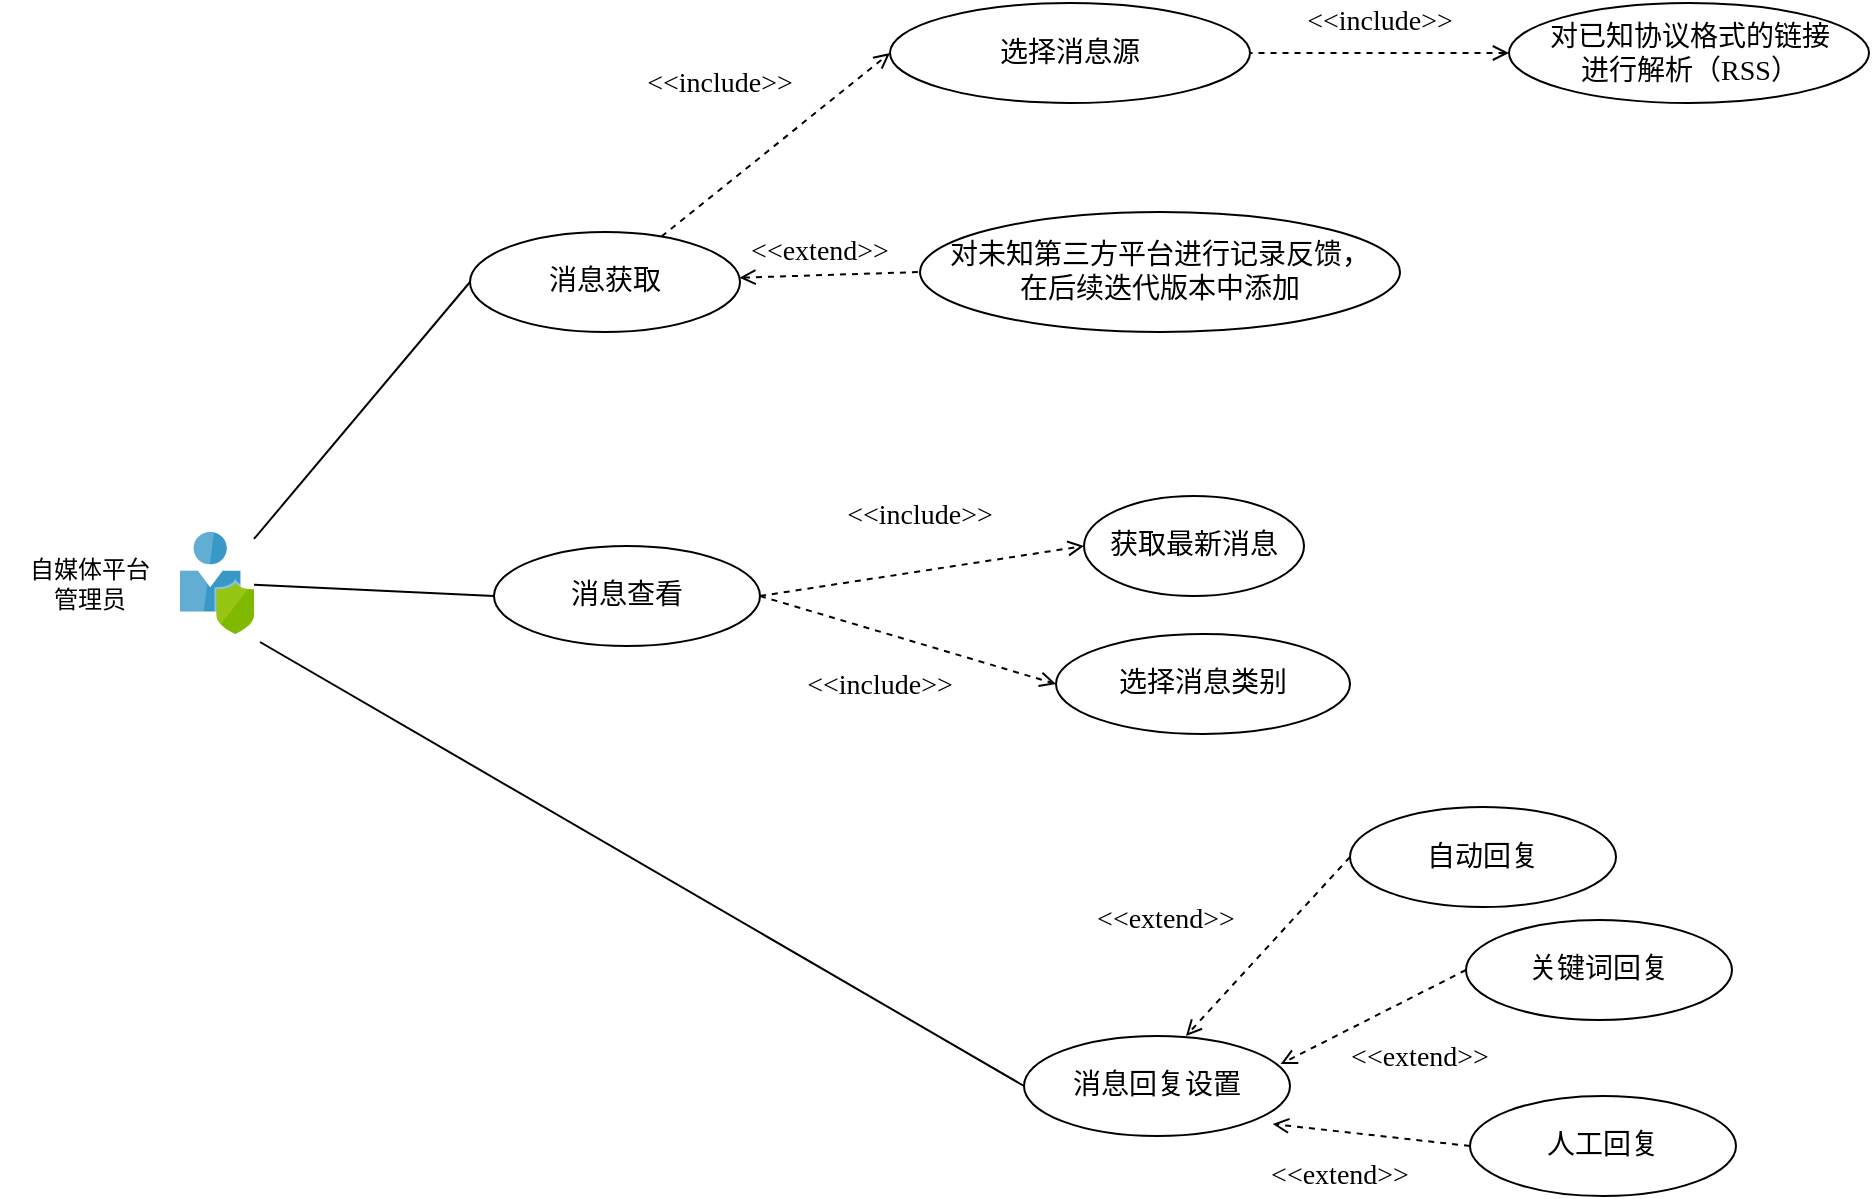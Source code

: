 <mxfile version="12.1.0" type="device" pages="1"><diagram id="kLkyTT4RMx1ix4jsi-1U" name="Page-1"><mxGraphModel dx="978" dy="717" grid="1" gridSize="10" guides="1" tooltips="1" connect="1" arrows="1" fold="1" page="1" pageScale="1" pageWidth="827" pageHeight="1169" math="0" shadow="0"><root><mxCell id="0"/><mxCell id="1" parent="0"/><mxCell id="QQKL-woPsPIZwLh6EOpK-33" style="edgeStyle=none;rounded=0;orthogonalLoop=1;jettySize=auto;html=1;endArrow=none;endFill=0;fontFamily=SF Mono;fontSize=14;entryX=0;entryY=0.5;entryDx=0;entryDy=0;" parent="1" source="QQKL-woPsPIZwLh6EOpK-35" target="QQKL-woPsPIZwLh6EOpK-48" edge="1"><mxGeometry relative="1" as="geometry"><mxPoint x="280" y="425" as="targetPoint"/></mxGeometry></mxCell><mxCell id="QQKL-woPsPIZwLh6EOpK-34" style="edgeStyle=none;rounded=0;orthogonalLoop=1;jettySize=auto;html=1;entryX=0;entryY=0.5;entryDx=0;entryDy=0;startArrow=none;startFill=0;endArrow=none;endFill=0;fontFamily=SF Mono;fontSize=14;" parent="1" source="QQKL-woPsPIZwLh6EOpK-35" target="QQKL-woPsPIZwLh6EOpK-42" edge="1"><mxGeometry relative="1" as="geometry"/></mxCell><mxCell id="QQKL-woPsPIZwLh6EOpK-35" value="" style="aspect=fixed;html=1;points=[];align=center;image;fontSize=12;image=img/lib/mscae/User_Privacy.svg;fontFamily=SF Mono;" parent="1" vertex="1"><mxGeometry x="120" y="315" width="37" height="51" as="geometry"/></mxCell><mxCell id="QQKL-woPsPIZwLh6EOpK-38" value="自媒体平台&lt;br&gt;管理员" style="text;html=1;strokeColor=none;fillColor=none;align=center;verticalAlign=middle;whiteSpace=wrap;rounded=0;fontFamily=SF Mono;fontStyle=0" parent="1" vertex="1"><mxGeometry x="30" y="325.5" width="90" height="30" as="geometry"/></mxCell><mxCell id="QQKL-woPsPIZwLh6EOpK-39" style="edgeStyle=none;rounded=0;orthogonalLoop=1;jettySize=auto;html=1;entryX=0;entryY=0.5;entryDx=0;entryDy=0;dashed=1;startArrow=none;startFill=0;endArrow=open;endFill=0;fontFamily=SF Mono;fontSize=14;exitX=1;exitY=0.5;exitDx=0;exitDy=0;" parent="1" source="QQKL-woPsPIZwLh6EOpK-48" target="QQKL-woPsPIZwLh6EOpK-44" edge="1"><mxGeometry relative="1" as="geometry"><mxPoint x="460" y="425" as="sourcePoint"/></mxGeometry></mxCell><mxCell id="QQKL-woPsPIZwLh6EOpK-40" style="edgeStyle=none;rounded=0;orthogonalLoop=1;jettySize=auto;html=1;entryX=0;entryY=0.5;entryDx=0;entryDy=0;dashed=1;startArrow=none;startFill=0;endArrow=open;endFill=0;fontFamily=SF Mono;fontSize=14;exitX=1;exitY=0.5;exitDx=0;exitDy=0;" parent="1" source="QQKL-woPsPIZwLh6EOpK-48" target="QQKL-woPsPIZwLh6EOpK-45" edge="1"><mxGeometry relative="1" as="geometry"><mxPoint x="549.259" y="470.5" as="sourcePoint"/></mxGeometry></mxCell><mxCell id="QQKL-woPsPIZwLh6EOpK-42" value="消息获取" style="ellipse;whiteSpace=wrap;html=1;fontFamily=SF Mono;fontSize=14;" parent="1" vertex="1"><mxGeometry x="265" y="165" width="135" height="50" as="geometry"/></mxCell><mxCell id="QQKL-woPsPIZwLh6EOpK-43" value="&amp;lt;&amp;lt;extend&amp;gt;&amp;gt;" style="text;html=1;strokeColor=none;fillColor=none;align=center;verticalAlign=middle;whiteSpace=wrap;rounded=0;fontFamily=SF Mono;fontSize=14;rotation=0;" parent="1" vertex="1"><mxGeometry x="390" y="165" width="100" height="20" as="geometry"/></mxCell><mxCell id="QQKL-woPsPIZwLh6EOpK-44" value="获取最新消息" style="ellipse;whiteSpace=wrap;html=1;fontFamily=SF Mono;fontSize=14;" parent="1" vertex="1"><mxGeometry x="572" y="297" width="110" height="50" as="geometry"/></mxCell><mxCell id="QQKL-woPsPIZwLh6EOpK-45" value="选择消息类别" style="ellipse;whiteSpace=wrap;html=1;fontFamily=SF Mono;fontSize=14;" parent="1" vertex="1"><mxGeometry x="558" y="366" width="147" height="50" as="geometry"/></mxCell><mxCell id="QQKL-woPsPIZwLh6EOpK-47" value="&amp;lt;&amp;lt;include&amp;gt;&amp;gt;" style="text;html=1;strokeColor=none;fillColor=none;align=center;verticalAlign=middle;whiteSpace=wrap;rounded=0;fontFamily=SF Mono;fontSize=14;rotation=0;" parent="1" vertex="1"><mxGeometry x="440" y="297" width="100" height="20" as="geometry"/></mxCell><mxCell id="QQKL-woPsPIZwLh6EOpK-48" value="消息查看" style="ellipse;whiteSpace=wrap;html=1;fontFamily=SF Mono;fontSize=14;" parent="1" vertex="1"><mxGeometry x="277" y="322" width="133" height="50" as="geometry"/></mxCell><mxCell id="QQKL-woPsPIZwLh6EOpK-50" value="选择消息源" style="ellipse;whiteSpace=wrap;html=1;fontFamily=SF Mono;fontSize=14;" parent="1" vertex="1"><mxGeometry x="475" y="50.5" width="180" height="50" as="geometry"/></mxCell><mxCell id="QQKL-woPsPIZwLh6EOpK-51" style="edgeStyle=none;rounded=0;orthogonalLoop=1;jettySize=auto;html=1;entryX=0;entryY=0.5;entryDx=0;entryDy=0;dashed=1;startArrow=none;startFill=0;endArrow=open;endFill=0;fontFamily=SF Mono;fontSize=14;" parent="1" source="QQKL-woPsPIZwLh6EOpK-42" target="QQKL-woPsPIZwLh6EOpK-50" edge="1"><mxGeometry relative="1" as="geometry"><mxPoint x="385" y="418.5" as="sourcePoint"/><mxPoint x="510" y="288" as="targetPoint"/></mxGeometry></mxCell><mxCell id="NV9-ts087RgjjQD-AmPv-23" style="edgeStyle=none;rounded=0;orthogonalLoop=1;jettySize=auto;html=1;exitX=0;exitY=0.5;exitDx=0;exitDy=0;dashed=1;startArrow=open;startFill=0;endArrow=none;endFill=0;fontFamily=SF Mono;" parent="1" source="QQKL-woPsPIZwLh6EOpK-52" target="QQKL-woPsPIZwLh6EOpK-50" edge="1"><mxGeometry relative="1" as="geometry"><mxPoint x="660" y="75.5" as="targetPoint"/></mxGeometry></mxCell><mxCell id="QQKL-woPsPIZwLh6EOpK-52" value="对已知协议格式的链接&lt;br&gt;进行解析（RSS）" style="ellipse;whiteSpace=wrap;html=1;fontFamily=SF Mono;fontSize=14;" parent="1" vertex="1"><mxGeometry x="784.5" y="50.5" width="180" height="50" as="geometry"/></mxCell><mxCell id="QQKL-woPsPIZwLh6EOpK-54" value="对未知第三方平台进行记录反馈，&lt;br&gt;在后续迭代版本中添加" style="ellipse;whiteSpace=wrap;html=1;fontFamily=SF Mono;fontSize=14;" parent="1" vertex="1"><mxGeometry x="490" y="155" width="240" height="60" as="geometry"/></mxCell><mxCell id="QQKL-woPsPIZwLh6EOpK-55" style="edgeStyle=none;rounded=0;orthogonalLoop=1;jettySize=auto;html=1;dashed=1;startArrow=open;startFill=0;endArrow=none;endFill=0;fontFamily=SF Mono;fontSize=14;entryX=0;entryY=0.5;entryDx=0;entryDy=0;" parent="1" source="QQKL-woPsPIZwLh6EOpK-42" target="QQKL-woPsPIZwLh6EOpK-54" edge="1"><mxGeometry relative="1" as="geometry"><mxPoint x="430.603" y="235.206" as="sourcePoint"/><mxPoint x="535" y="215.0" as="targetPoint"/></mxGeometry></mxCell><mxCell id="QQKL-woPsPIZwLh6EOpK-57" value="&amp;lt;&amp;lt;include&amp;gt;&amp;gt;" style="text;html=1;strokeColor=none;fillColor=none;align=center;verticalAlign=middle;whiteSpace=wrap;rounded=0;fontFamily=SF Mono;fontSize=14;rotation=0;" parent="1" vertex="1"><mxGeometry x="340" y="80.5" width="100" height="20" as="geometry"/></mxCell><mxCell id="QQKL-woPsPIZwLh6EOpK-58" value="&amp;lt;&amp;lt;include&amp;gt;&amp;gt;" style="text;html=1;strokeColor=none;fillColor=none;align=center;verticalAlign=middle;whiteSpace=wrap;rounded=0;fontFamily=SF Mono;fontSize=14;rotation=0;" parent="1" vertex="1"><mxGeometry x="669.833" y="49.5" width="100" height="20" as="geometry"/></mxCell><mxCell id="YJgrN-Vo5FL3ECdHIfps-1" value="&amp;lt;&amp;lt;include&amp;gt;&amp;gt;" style="text;html=1;strokeColor=none;fillColor=none;align=center;verticalAlign=middle;whiteSpace=wrap;rounded=0;fontFamily=SF Mono;fontSize=14;rotation=0;" parent="1" vertex="1"><mxGeometry x="420" y="382" width="100" height="20" as="geometry"/></mxCell><mxCell id="NV9-ts087RgjjQD-AmPv-5" style="edgeStyle=none;rounded=0;orthogonalLoop=1;jettySize=auto;html=1;exitX=0;exitY=0.5;exitDx=0;exitDy=0;endArrow=none;endFill=0;startArrow=none;startFill=0;fontFamily=SF Mono;" parent="1" source="NV9-ts087RgjjQD-AmPv-1" edge="1"><mxGeometry relative="1" as="geometry"><mxPoint x="160" y="370" as="targetPoint"/></mxGeometry></mxCell><mxCell id="NV9-ts087RgjjQD-AmPv-1" value="消息回复设置" style="ellipse;whiteSpace=wrap;html=1;fontFamily=SF Mono;fontSize=14;" parent="1" vertex="1"><mxGeometry x="542" y="567" width="133" height="50" as="geometry"/></mxCell><mxCell id="NV9-ts087RgjjQD-AmPv-14" style="edgeStyle=none;rounded=0;orthogonalLoop=1;jettySize=auto;html=1;exitX=0;exitY=0.5;exitDx=0;exitDy=0;dashed=1;startArrow=none;startFill=0;endArrow=open;endFill=0;fontFamily=SF Mono;" parent="1" source="NV9-ts087RgjjQD-AmPv-6" edge="1"><mxGeometry relative="1" as="geometry"><mxPoint x="623" y="567" as="targetPoint"/></mxGeometry></mxCell><mxCell id="NV9-ts087RgjjQD-AmPv-6" value="自动回复" style="ellipse;whiteSpace=wrap;html=1;fontFamily=SF Mono;fontSize=14;" parent="1" vertex="1"><mxGeometry x="705" y="452.5" width="133" height="50" as="geometry"/></mxCell><mxCell id="NV9-ts087RgjjQD-AmPv-25" style="edgeStyle=none;rounded=0;orthogonalLoop=1;jettySize=auto;html=1;exitX=0;exitY=0.5;exitDx=0;exitDy=0;entryX=0.965;entryY=0.28;entryDx=0;entryDy=0;entryPerimeter=0;dashed=1;startArrow=none;startFill=0;endArrow=open;endFill=0;fontFamily=SF Mono;" parent="1" source="NV9-ts087RgjjQD-AmPv-11" target="NV9-ts087RgjjQD-AmPv-1" edge="1"><mxGeometry relative="1" as="geometry"/></mxCell><mxCell id="NV9-ts087RgjjQD-AmPv-11" value="关键词回复" style="ellipse;whiteSpace=wrap;html=1;fontFamily=SF Mono;fontSize=14;" parent="1" vertex="1"><mxGeometry x="763" y="509" width="133" height="50" as="geometry"/></mxCell><mxCell id="NV9-ts087RgjjQD-AmPv-16" style="edgeStyle=none;rounded=0;orthogonalLoop=1;jettySize=auto;html=1;exitX=0;exitY=0.5;exitDx=0;exitDy=0;entryX=0.935;entryY=0.88;entryDx=0;entryDy=0;entryPerimeter=0;dashed=1;startArrow=none;startFill=0;endArrow=open;endFill=0;fontFamily=SF Mono;" parent="1" source="NV9-ts087RgjjQD-AmPv-12" target="NV9-ts087RgjjQD-AmPv-1" edge="1"><mxGeometry relative="1" as="geometry"/></mxCell><mxCell id="NV9-ts087RgjjQD-AmPv-12" value="人工回复" style="ellipse;whiteSpace=wrap;html=1;fontFamily=SF Mono;fontSize=14;" parent="1" vertex="1"><mxGeometry x="765" y="597" width="133" height="50" as="geometry"/></mxCell><mxCell id="NV9-ts087RgjjQD-AmPv-18" value="&amp;lt;&amp;lt;extend&amp;gt;&amp;gt;" style="text;html=1;strokeColor=none;fillColor=none;align=center;verticalAlign=middle;whiteSpace=wrap;rounded=0;fontFamily=SF Mono;fontSize=14;rotation=0;" parent="1" vertex="1"><mxGeometry x="563" y="499" width="100" height="20" as="geometry"/></mxCell><mxCell id="NV9-ts087RgjjQD-AmPv-19" value="&amp;lt;&amp;lt;extend&amp;gt;&amp;gt;" style="text;html=1;strokeColor=none;fillColor=none;align=center;verticalAlign=middle;whiteSpace=wrap;rounded=0;fontFamily=SF Mono;fontSize=14;rotation=0;" parent="1" vertex="1"><mxGeometry x="650" y="627" width="100" height="20" as="geometry"/></mxCell><mxCell id="NV9-ts087RgjjQD-AmPv-21" value="&amp;lt;&amp;lt;extend&amp;gt;&amp;gt;" style="text;html=1;strokeColor=none;fillColor=none;align=center;verticalAlign=middle;whiteSpace=wrap;rounded=0;fontFamily=SF Mono;fontSize=14;rotation=0;" parent="1" vertex="1"><mxGeometry x="690" y="568" width="100" height="20" as="geometry"/></mxCell></root></mxGraphModel></diagram></mxfile>